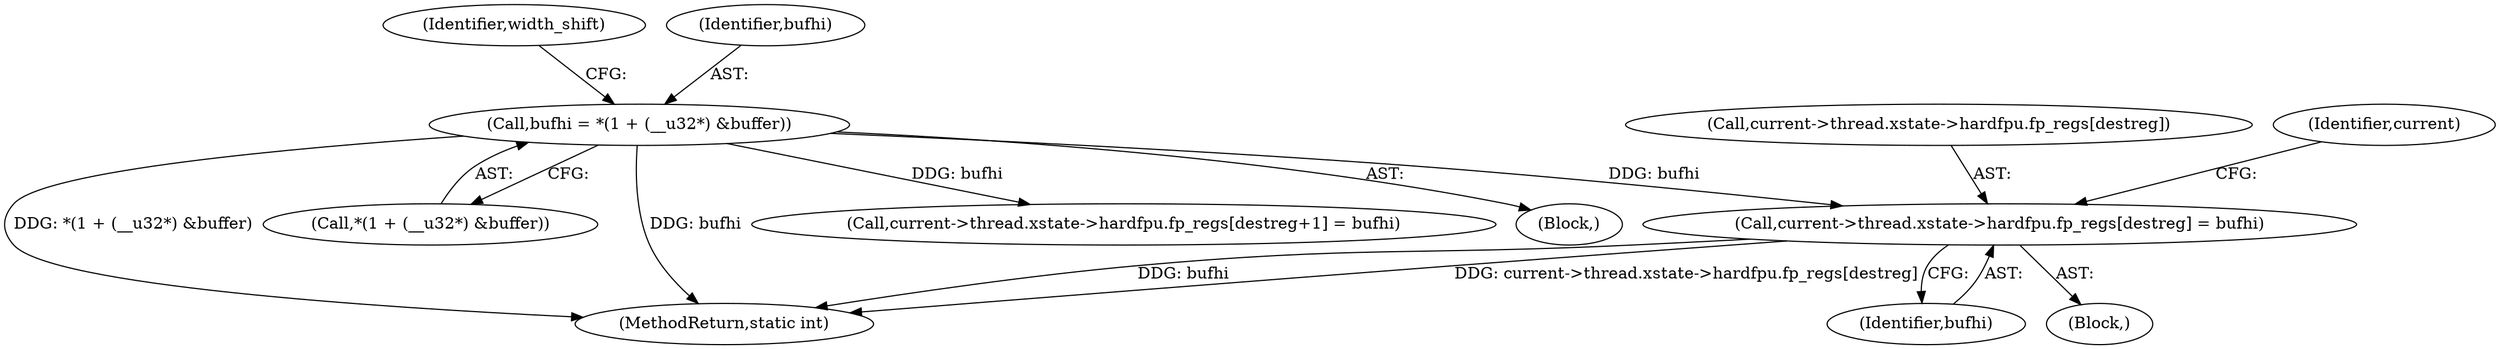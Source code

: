 digraph "0_linux_a8b0ca17b80e92faab46ee7179ba9e99ccb61233_24@API" {
"1000265" [label="(Call,current->thread.xstate->hardfpu.fp_regs[destreg] = bufhi)"];
"1000204" [label="(Call,bufhi = *(1 + (__u32*) &buffer))"];
"1000214" [label="(Identifier,width_shift)"];
"1000144" [label="(Block,)"];
"1000206" [label="(Call,*(1 + (__u32*) &buffer))"];
"1000204" [label="(Call,bufhi = *(1 + (__u32*) &buffer))"];
"1000205" [label="(Identifier,bufhi)"];
"1000266" [label="(Call,current->thread.xstate->hardfpu.fp_regs[destreg])"];
"1000264" [label="(Block,)"];
"1000315" [label="(MethodReturn,static int)"];
"1000248" [label="(Call,current->thread.xstate->hardfpu.fp_regs[destreg+1] = bufhi)"];
"1000284" [label="(Identifier,current)"];
"1000265" [label="(Call,current->thread.xstate->hardfpu.fp_regs[destreg] = bufhi)"];
"1000277" [label="(Identifier,bufhi)"];
"1000265" -> "1000264"  [label="AST: "];
"1000265" -> "1000277"  [label="CFG: "];
"1000266" -> "1000265"  [label="AST: "];
"1000277" -> "1000265"  [label="AST: "];
"1000284" -> "1000265"  [label="CFG: "];
"1000265" -> "1000315"  [label="DDG: current->thread.xstate->hardfpu.fp_regs[destreg]"];
"1000265" -> "1000315"  [label="DDG: bufhi"];
"1000204" -> "1000265"  [label="DDG: bufhi"];
"1000204" -> "1000144"  [label="AST: "];
"1000204" -> "1000206"  [label="CFG: "];
"1000205" -> "1000204"  [label="AST: "];
"1000206" -> "1000204"  [label="AST: "];
"1000214" -> "1000204"  [label="CFG: "];
"1000204" -> "1000315"  [label="DDG: *(1 + (__u32*) &buffer)"];
"1000204" -> "1000315"  [label="DDG: bufhi"];
"1000204" -> "1000248"  [label="DDG: bufhi"];
}
